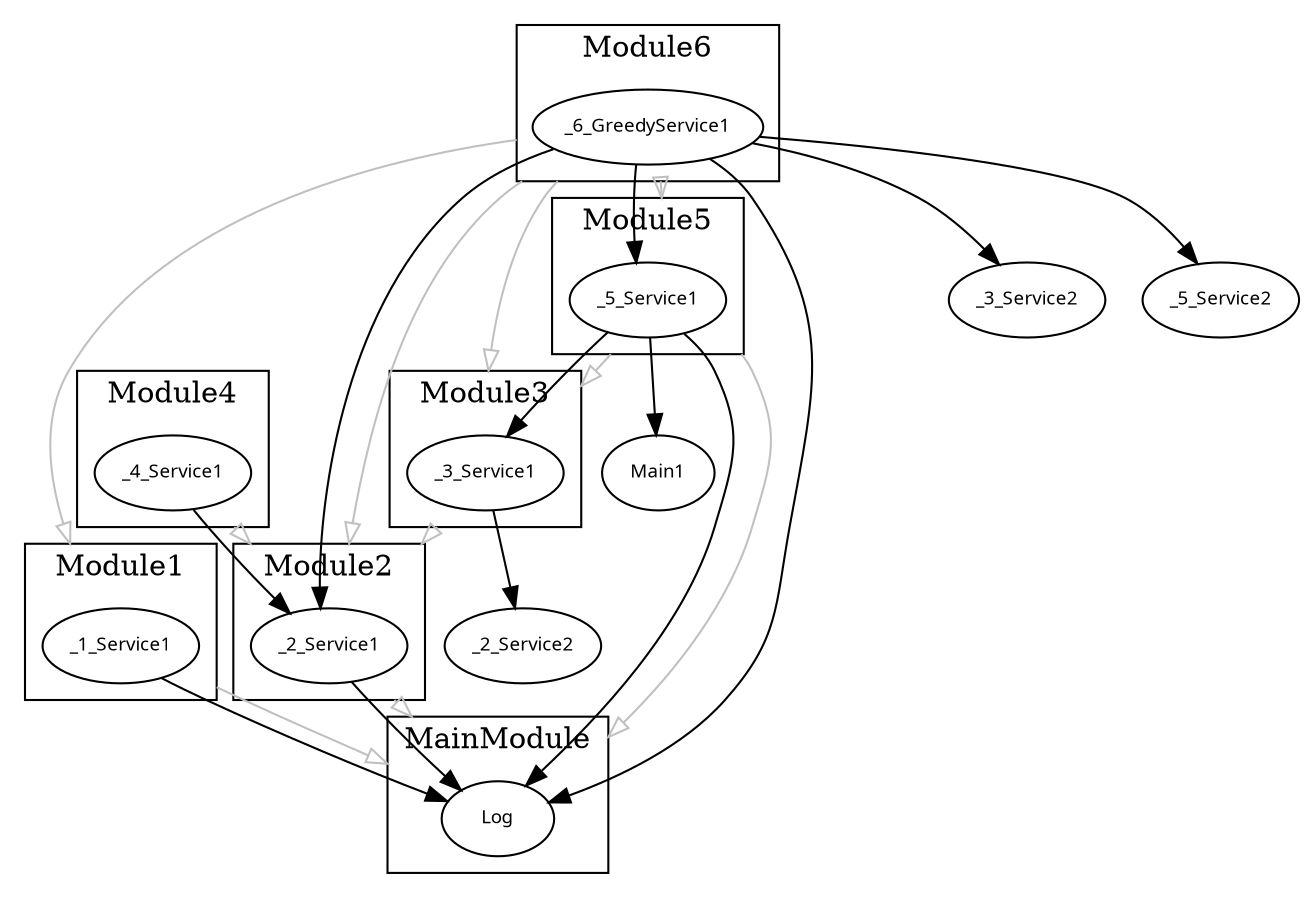digraph dependencies{
 compound = true;
 node[ fontname = "Verdana", fontsize = "9" ];
  subgraph cluster_MainModule { label = "MainModule";
  	"Log" [  ];
  }
  subgraph cluster_Module1 { label = "Module1";
  	"_1_Service1" [  ];
  }
  subgraph cluster_Module2 { label = "Module2";
  	"_2_Service1" [  ];
  }
  subgraph cluster_Module3 { label = "Module3";
  	"_3_Service1" [  ];
  }
  subgraph cluster_Module4 { label = "Module4";
  	"_4_Service1" [  ];
  }
  subgraph cluster_Module5 { label = "Module5";
  	"_5_Service1" [  ];
  }
  subgraph cluster_Module6 { label = "Module6";
  	"_6_GreedyService1" [  ];
  }
         "_1_Service1" -> "Log";
      "_2_Service1" -> "Log";
      "_3_Service1" -> "_2_Service2";
      "_4_Service1" -> "_2_Service1";
      "_5_Service1" -> "Main1";
  "_5_Service1" -> "Log";
  "_5_Service1" -> "_3_Service1";
      "_6_GreedyService1" -> "Log";
  "_6_GreedyService1" -> "_3_Service2";
  "_6_GreedyService1" -> "_2_Service1";
  "_6_GreedyService1" -> "_5_Service1";
  "_6_GreedyService1" -> "_5_Service2";
        	"_1_Service1" -> "Log" [ ltail = cluster_Module1, lhead = cluster_MainModule, arrowhead = empty, color = "gray" ]
    	"_2_Service1" -> "Log" [ ltail = cluster_Module2, lhead = cluster_MainModule, arrowhead = empty, color = "gray" ]
    	"_3_Service1" -> "_2_Service1" [ ltail = cluster_Module3, lhead = cluster_Module2, arrowhead = empty, color = "gray" ]
    	"_4_Service1" -> "_2_Service1" [ ltail = cluster_Module4, lhead = cluster_Module2, arrowhead = empty, color = "gray" ]
    	"_5_Service1" -> "Log" [ ltail = cluster_Module5, lhead = cluster_MainModule, arrowhead = empty, color = "gray" ]
  	"_5_Service1" -> "_3_Service1" [ ltail = cluster_Module5, lhead = cluster_Module3, arrowhead = empty, color = "gray" ]
    	"_6_GreedyService1" -> "_1_Service1" [ ltail = cluster_Module6, lhead = cluster_Module1, arrowhead = empty, color = "gray" ]
  	"_6_GreedyService1" -> "_2_Service1" [ ltail = cluster_Module6, lhead = cluster_Module2, arrowhead = empty, color = "gray" ]
  	"_6_GreedyService1" -> "_3_Service1" [ ltail = cluster_Module6, lhead = cluster_Module3, arrowhead = empty, color = "gray" ]
  	"_6_GreedyService1" -> "_5_Service1" [ ltail = cluster_Module6, lhead = cluster_Module5, arrowhead = empty, color = "gray" ]
   }